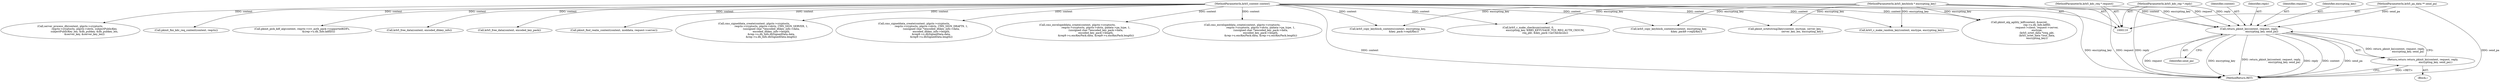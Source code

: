 digraph "0_krb5_db64ca25d661a47b996b4e2645998b5d7f0eb52c@pointer" {
"1000219" [label="(Call,return_pkinit_kx(context, request, reply,\n                                encrypting_key, send_pa))"];
"1000111" [label="(MethodParameterIn,krb5_context context)"];
"1000114" [label="(MethodParameterIn,krb5_kdc_req * request)"];
"1000115" [label="(MethodParameterIn,krb5_kdc_rep * reply)"];
"1000116" [label="(MethodParameterIn,krb5_keyblock * encrypting_key)"];
"1000117" [label="(MethodParameterIn,krb5_pa_data ** send_pa)"];
"1000218" [label="(Return,return return_pkinit_kx(context, request, reply,\n                                encrypting_key, send_pa);)"];
"1000220" [label="(Identifier,context)"];
"1000866" [label="(Call,cms_envelopeddata_create(context, plgctx->cryptoctx,\n                                              reqctx->cryptoctx, plgctx->idctx, padata->pa_type, 1,\n                                              (unsigned char *)encoded_key_pack->data,\n                                              encoded_key_pack->length,\n                                              &rep->u.encKeyPack.data, &rep->u.encKeyPack.length))"];
"1000217" [label="(Block,)"];
"1000698" [label="(Call,krb5_c_make_random_key(context, enctype, encrypting_key))"];
"1001214" [label="(Call,pkinit_alg_agility_kdf(context, &secret,\n                                            rep->u.dh_Info.kdfID,\n                                            request->client, request->server,\n                                            enctype,\n                                            (krb5_octet_data *)req_pkt,\n                                            (krb5_octet_data *)out_data,\n                                            encrypting_key))"];
"1000832" [label="(Call,krb5_copy_keyblock_contents(context, encrypting_key,\n                                        &key_pack->replyKey))"];
"1000117" [label="(MethodParameterIn,krb5_pa_data ** send_pa)"];
"1000489" [label="(Call,server_process_dh(context, plgctx->cryptoctx,\n                                   reqctx->cryptoctx, plgctx->idctx, subjectPublicKey,\n                                   subjectPublicKey_len, &dh_pubkey, &dh_pubkey_len,\n                                   &server_key, &server_key_len))"];
"1001339" [label="(Call,pkinit_fini_kdc_req_context(context, reqctx))"];
"1001105" [label="(Call,pkinit_pick_kdf_alg(context, reqctx->rcv_auth_pack->supportedKDFs,\n                                         &(rep->u.dh_Info.kdfID)))"];
"1000224" [label="(Identifier,send_pa)"];
"1000218" [label="(Return,return return_pkinit_kx(context, request, reply,\n                                encrypting_key, send_pa);)"];
"1001251" [label="(Call,pkinit_octetstring2key(context, enctype, server_key,\n                                            server_key_len, encrypting_key))"];
"1001352" [label="(Call,krb5_free_data(context, encoded_dhkey_info))"];
"1001359" [label="(Call,krb5_free_data(context, encoded_key_pack))"];
"1000219" [label="(Call,return_pkinit_kx(context, request, reply,\n                                encrypting_key, send_pa))"];
"1000250" [label="(Call,pkinit_find_realm_context(context, moddata, request->server))"];
"1000596" [label="(Call,cms_signeddata_create(context, plgctx->cryptoctx,\n                                           reqctx->cryptoctx, plgctx->idctx, CMS_SIGN_SERVER, 1,\n                                           (unsigned char *)encoded_dhkey_info->data,\n                                           encoded_dhkey_info->length,\n                                           &rep->u.dh_Info.dhSignedData.data,\n                                           &rep->u.dh_Info.dhSignedData.length))"];
"1000116" [label="(MethodParameterIn,krb5_keyblock * encrypting_key)"];
"1000222" [label="(Identifier,reply)"];
"1000221" [label="(Identifier,request)"];
"1000935" [label="(Call,krb5_copy_keyblock_contents(context, encrypting_key,\n                                            &key_pack9->replyKey))"];
"1000115" [label="(MethodParameterIn,krb5_kdc_rep * reply)"];
"1000648" [label="(Call,cms_signeddata_create(context, plgctx->cryptoctx,\n                                           reqctx->cryptoctx, plgctx->idctx, CMS_SIGN_DRAFT9, 1,\n                                           (unsigned char *)encoded_dhkey_info->data,\n                                           encoded_dhkey_info->length,\n                                           &rep9->u.dhSignedData.data,\n                                           &rep9->u.dhSignedData.length))"];
"1000114" [label="(MethodParameterIn,krb5_kdc_req * request)"];
"1000774" [label="(Call,krb5_c_make_checksum(context, 0,\n                                          encrypting_key, KRB5_KEYUSAGE_TGS_REQ_AUTH_CKSUM,\n                                          req_pkt, &key_pack->asChecksum))"];
"1000223" [label="(Identifier,encrypting_key)"];
"1000111" [label="(MethodParameterIn,krb5_context context)"];
"1000961" [label="(Call,cms_envelopeddata_create(context, plgctx->cryptoctx,\n                                              reqctx->cryptoctx, plgctx->idctx, padata->pa_type, 1,\n                                              (unsigned char *)encoded_key_pack->data,\n                                              encoded_key_pack->length,\n                                              &rep9->u.encKeyPack.data, &rep9->u.encKeyPack.length))"];
"1001409" [label="(MethodReturn,RET)"];
"1000219" -> "1000218"  [label="AST: "];
"1000219" -> "1000224"  [label="CFG: "];
"1000220" -> "1000219"  [label="AST: "];
"1000221" -> "1000219"  [label="AST: "];
"1000222" -> "1000219"  [label="AST: "];
"1000223" -> "1000219"  [label="AST: "];
"1000224" -> "1000219"  [label="AST: "];
"1000218" -> "1000219"  [label="CFG: "];
"1000219" -> "1001409"  [label="DDG: request"];
"1000219" -> "1001409"  [label="DDG: encrypting_key"];
"1000219" -> "1001409"  [label="DDG: return_pkinit_kx(context, request, reply,\n                                encrypting_key, send_pa)"];
"1000219" -> "1001409"  [label="DDG: reply"];
"1000219" -> "1001409"  [label="DDG: context"];
"1000219" -> "1001409"  [label="DDG: send_pa"];
"1000219" -> "1000218"  [label="DDG: return_pkinit_kx(context, request, reply,\n                                encrypting_key, send_pa)"];
"1000111" -> "1000219"  [label="DDG: context"];
"1000114" -> "1000219"  [label="DDG: request"];
"1000115" -> "1000219"  [label="DDG: reply"];
"1000116" -> "1000219"  [label="DDG: encrypting_key"];
"1000117" -> "1000219"  [label="DDG: send_pa"];
"1000111" -> "1000110"  [label="AST: "];
"1000111" -> "1001409"  [label="DDG: context"];
"1000111" -> "1000250"  [label="DDG: context"];
"1000111" -> "1000489"  [label="DDG: context"];
"1000111" -> "1000596"  [label="DDG: context"];
"1000111" -> "1000648"  [label="DDG: context"];
"1000111" -> "1000698"  [label="DDG: context"];
"1000111" -> "1000774"  [label="DDG: context"];
"1000111" -> "1000832"  [label="DDG: context"];
"1000111" -> "1000866"  [label="DDG: context"];
"1000111" -> "1000935"  [label="DDG: context"];
"1000111" -> "1000961"  [label="DDG: context"];
"1000111" -> "1001105"  [label="DDG: context"];
"1000111" -> "1001214"  [label="DDG: context"];
"1000111" -> "1001251"  [label="DDG: context"];
"1000111" -> "1001339"  [label="DDG: context"];
"1000111" -> "1001352"  [label="DDG: context"];
"1000111" -> "1001359"  [label="DDG: context"];
"1000114" -> "1000110"  [label="AST: "];
"1000114" -> "1001409"  [label="DDG: request"];
"1000115" -> "1000110"  [label="AST: "];
"1000115" -> "1001409"  [label="DDG: reply"];
"1000116" -> "1000110"  [label="AST: "];
"1000116" -> "1001409"  [label="DDG: encrypting_key"];
"1000116" -> "1000698"  [label="DDG: encrypting_key"];
"1000116" -> "1000774"  [label="DDG: encrypting_key"];
"1000116" -> "1000832"  [label="DDG: encrypting_key"];
"1000116" -> "1000935"  [label="DDG: encrypting_key"];
"1000116" -> "1001214"  [label="DDG: encrypting_key"];
"1000116" -> "1001251"  [label="DDG: encrypting_key"];
"1000117" -> "1000110"  [label="AST: "];
"1000117" -> "1001409"  [label="DDG: send_pa"];
"1000218" -> "1000217"  [label="AST: "];
"1001409" -> "1000218"  [label="CFG: "];
"1000218" -> "1001409"  [label="DDG: <RET>"];
}

